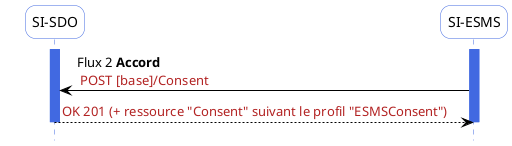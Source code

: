@startuml flux2
hide footbox

skinparam sequence {
 arrowColor black
 ParticipantBorderColor RoyalBlue
 ParticipantBackgroundColor white
 LifeLineBorderColor RoyalBlue
 LifeLineBackgroundColor RoyalBlue
 ParticipantFontSize 14
 ParticipantFontName arial
 ParticipantPadding 20
}
skinparam  roundcorner 20


participant "SI-SDO" as SDO
participant "SI-ESMS" as ESMS
activate SDO
activate ESMS


ESMS-[#black]> SDO: Flux 2 **Accord** \n <color #FireBrick>POST [base]/Consent</color>
SDO-[#black]-> ESMS: <color #FireBrick>OK 201 (+ ressource "Consent" suivant le profil "ESMSConsent")</color>



deactivate SDO
deactivate ESMS
@enduml